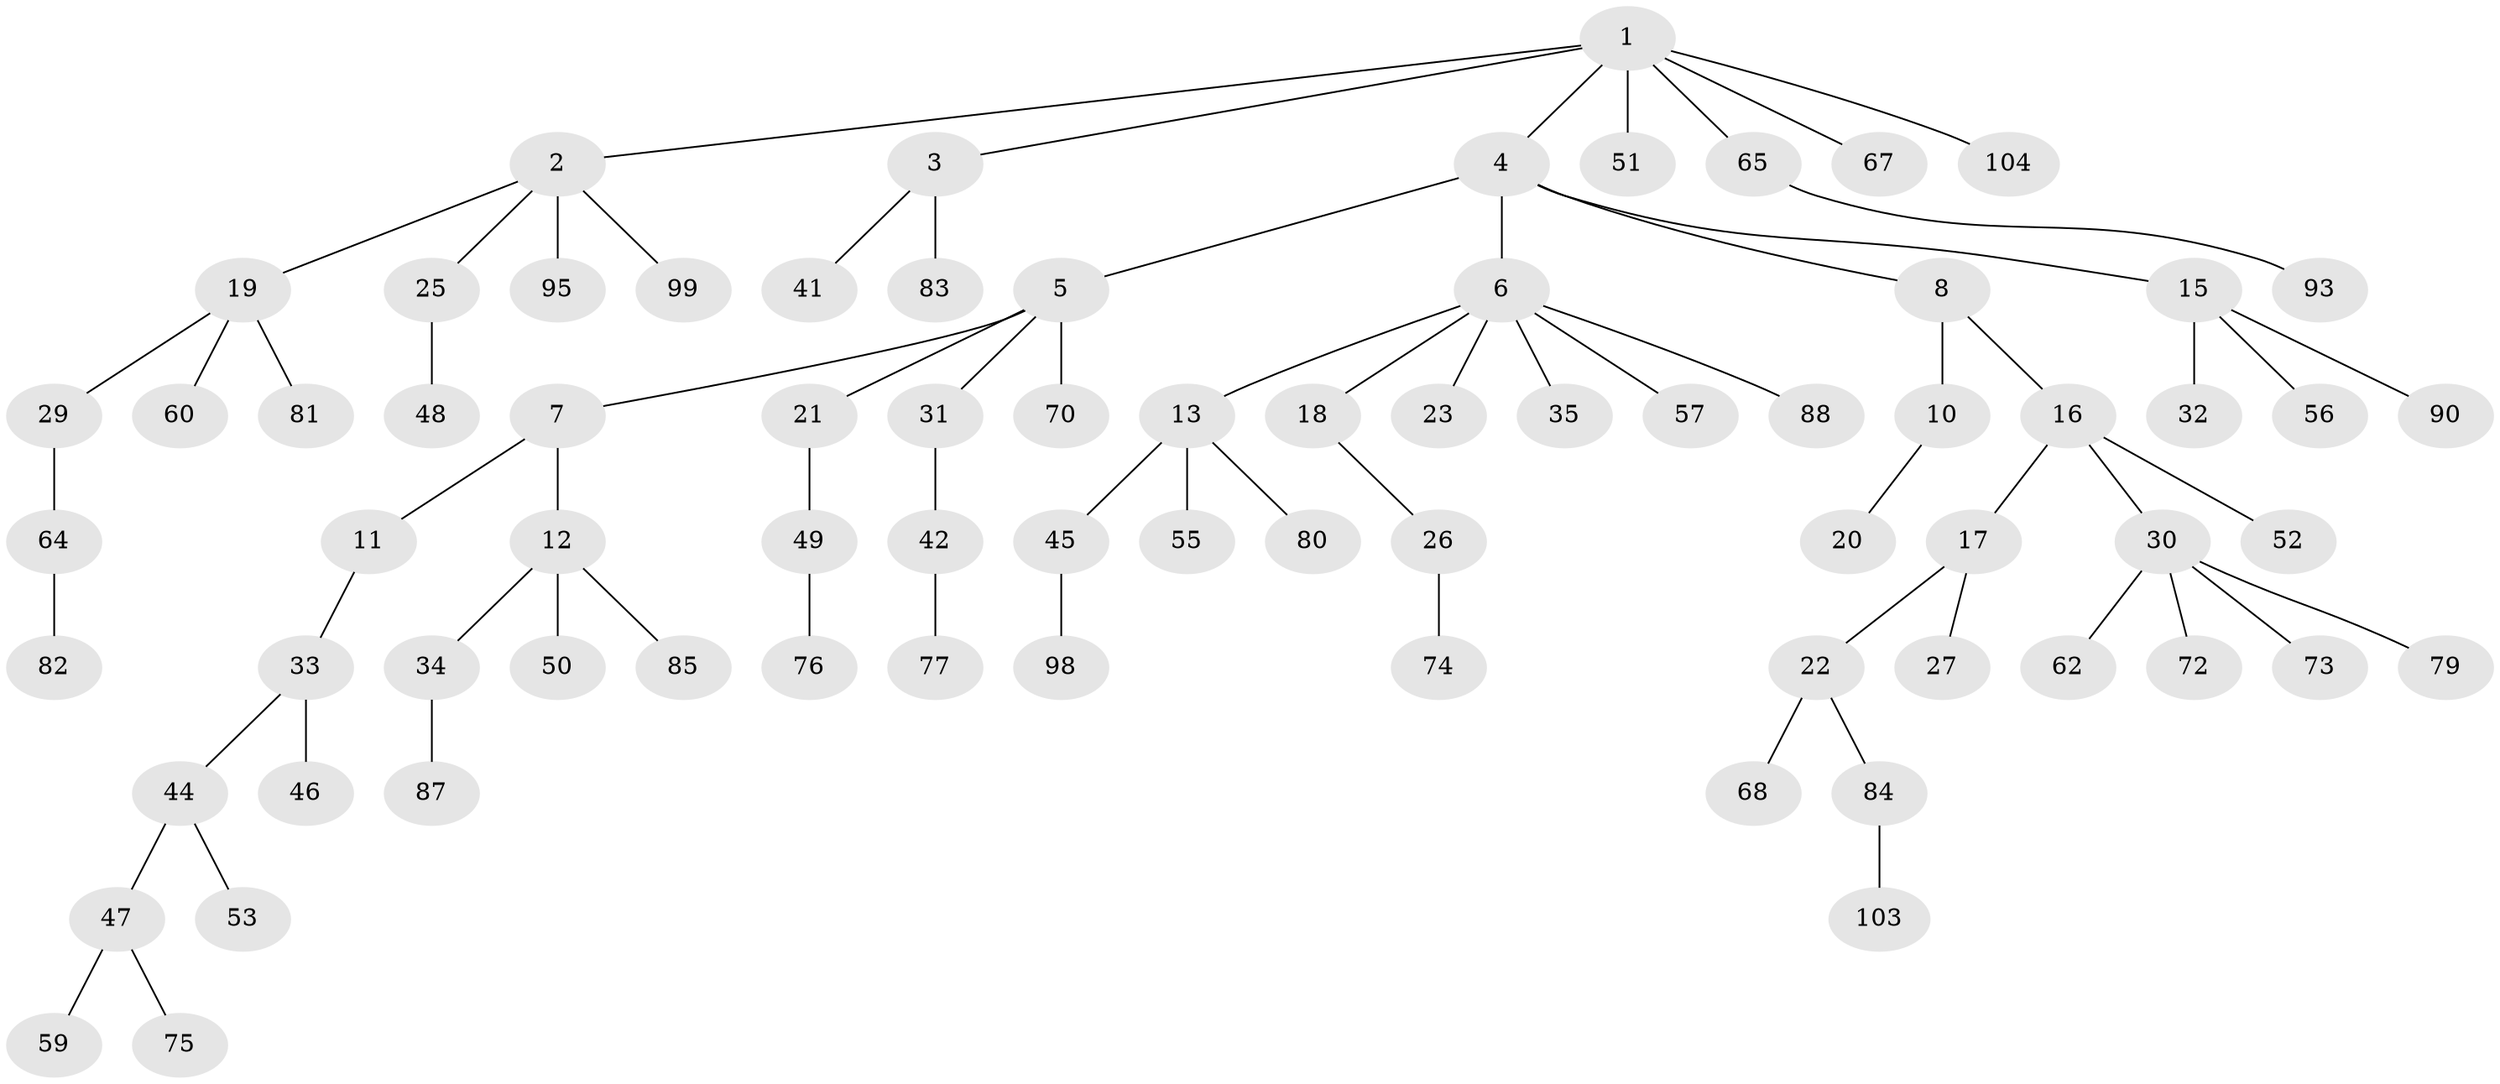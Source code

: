 // original degree distribution, {5: 0.056074766355140186, 3: 0.14953271028037382, 6: 0.009345794392523364, 4: 0.07476635514018691, 1: 0.5233644859813084, 2: 0.18691588785046728}
// Generated by graph-tools (version 1.1) at 2025/42/03/06/25 10:42:05]
// undirected, 76 vertices, 75 edges
graph export_dot {
graph [start="1"]
  node [color=gray90,style=filled];
  1 [super="+43"];
  2 [super="+97"];
  3 [super="+69"];
  4;
  5 [super="+24"];
  6 [super="+9"];
  7;
  8 [super="+63"];
  10 [super="+14"];
  11 [super="+107"];
  12 [super="+28"];
  13 [super="+37"];
  15 [super="+54"];
  16 [super="+102"];
  17;
  18 [super="+92"];
  19 [super="+61"];
  20;
  21;
  22 [super="+100"];
  23 [super="+38"];
  25 [super="+71"];
  26;
  27 [super="+86"];
  29;
  30 [super="+39"];
  31 [super="+36"];
  32;
  33 [super="+40"];
  34 [super="+66"];
  35;
  41;
  42;
  44 [super="+78"];
  45 [super="+58"];
  46;
  47 [super="+105"];
  48 [super="+91"];
  49 [super="+96"];
  50;
  51;
  52;
  53;
  55;
  56;
  57;
  59;
  60;
  62;
  64 [super="+101"];
  65 [super="+89"];
  67;
  68 [super="+94"];
  70;
  72;
  73;
  74;
  75;
  76;
  77 [super="+106"];
  79;
  80;
  81;
  82;
  83;
  84;
  85;
  87;
  88;
  90;
  93;
  95;
  98;
  99;
  103;
  104;
  1 -- 2;
  1 -- 3;
  1 -- 4;
  1 -- 65;
  1 -- 104;
  1 -- 67;
  1 -- 51;
  2 -- 19;
  2 -- 25;
  2 -- 95;
  2 -- 99;
  3 -- 41;
  3 -- 83;
  4 -- 5;
  4 -- 6;
  4 -- 8;
  4 -- 15;
  5 -- 7;
  5 -- 21;
  5 -- 70;
  5 -- 31;
  6 -- 18;
  6 -- 23;
  6 -- 35;
  6 -- 57;
  6 -- 88;
  6 -- 13;
  7 -- 11;
  7 -- 12;
  8 -- 10;
  8 -- 16;
  10 -- 20;
  11 -- 33;
  12 -- 34;
  12 -- 50;
  12 -- 85;
  13 -- 55;
  13 -- 80;
  13 -- 45;
  15 -- 32;
  15 -- 56;
  15 -- 90;
  16 -- 17;
  16 -- 30;
  16 -- 52;
  17 -- 22;
  17 -- 27;
  18 -- 26;
  19 -- 29;
  19 -- 60;
  19 -- 81;
  21 -- 49;
  22 -- 68;
  22 -- 84;
  25 -- 48;
  26 -- 74;
  29 -- 64;
  30 -- 73;
  30 -- 72;
  30 -- 62;
  30 -- 79;
  31 -- 42;
  33 -- 44;
  33 -- 46;
  34 -- 87;
  42 -- 77;
  44 -- 47;
  44 -- 53;
  45 -- 98;
  47 -- 59;
  47 -- 75;
  49 -- 76;
  64 -- 82;
  65 -- 93;
  84 -- 103;
}
